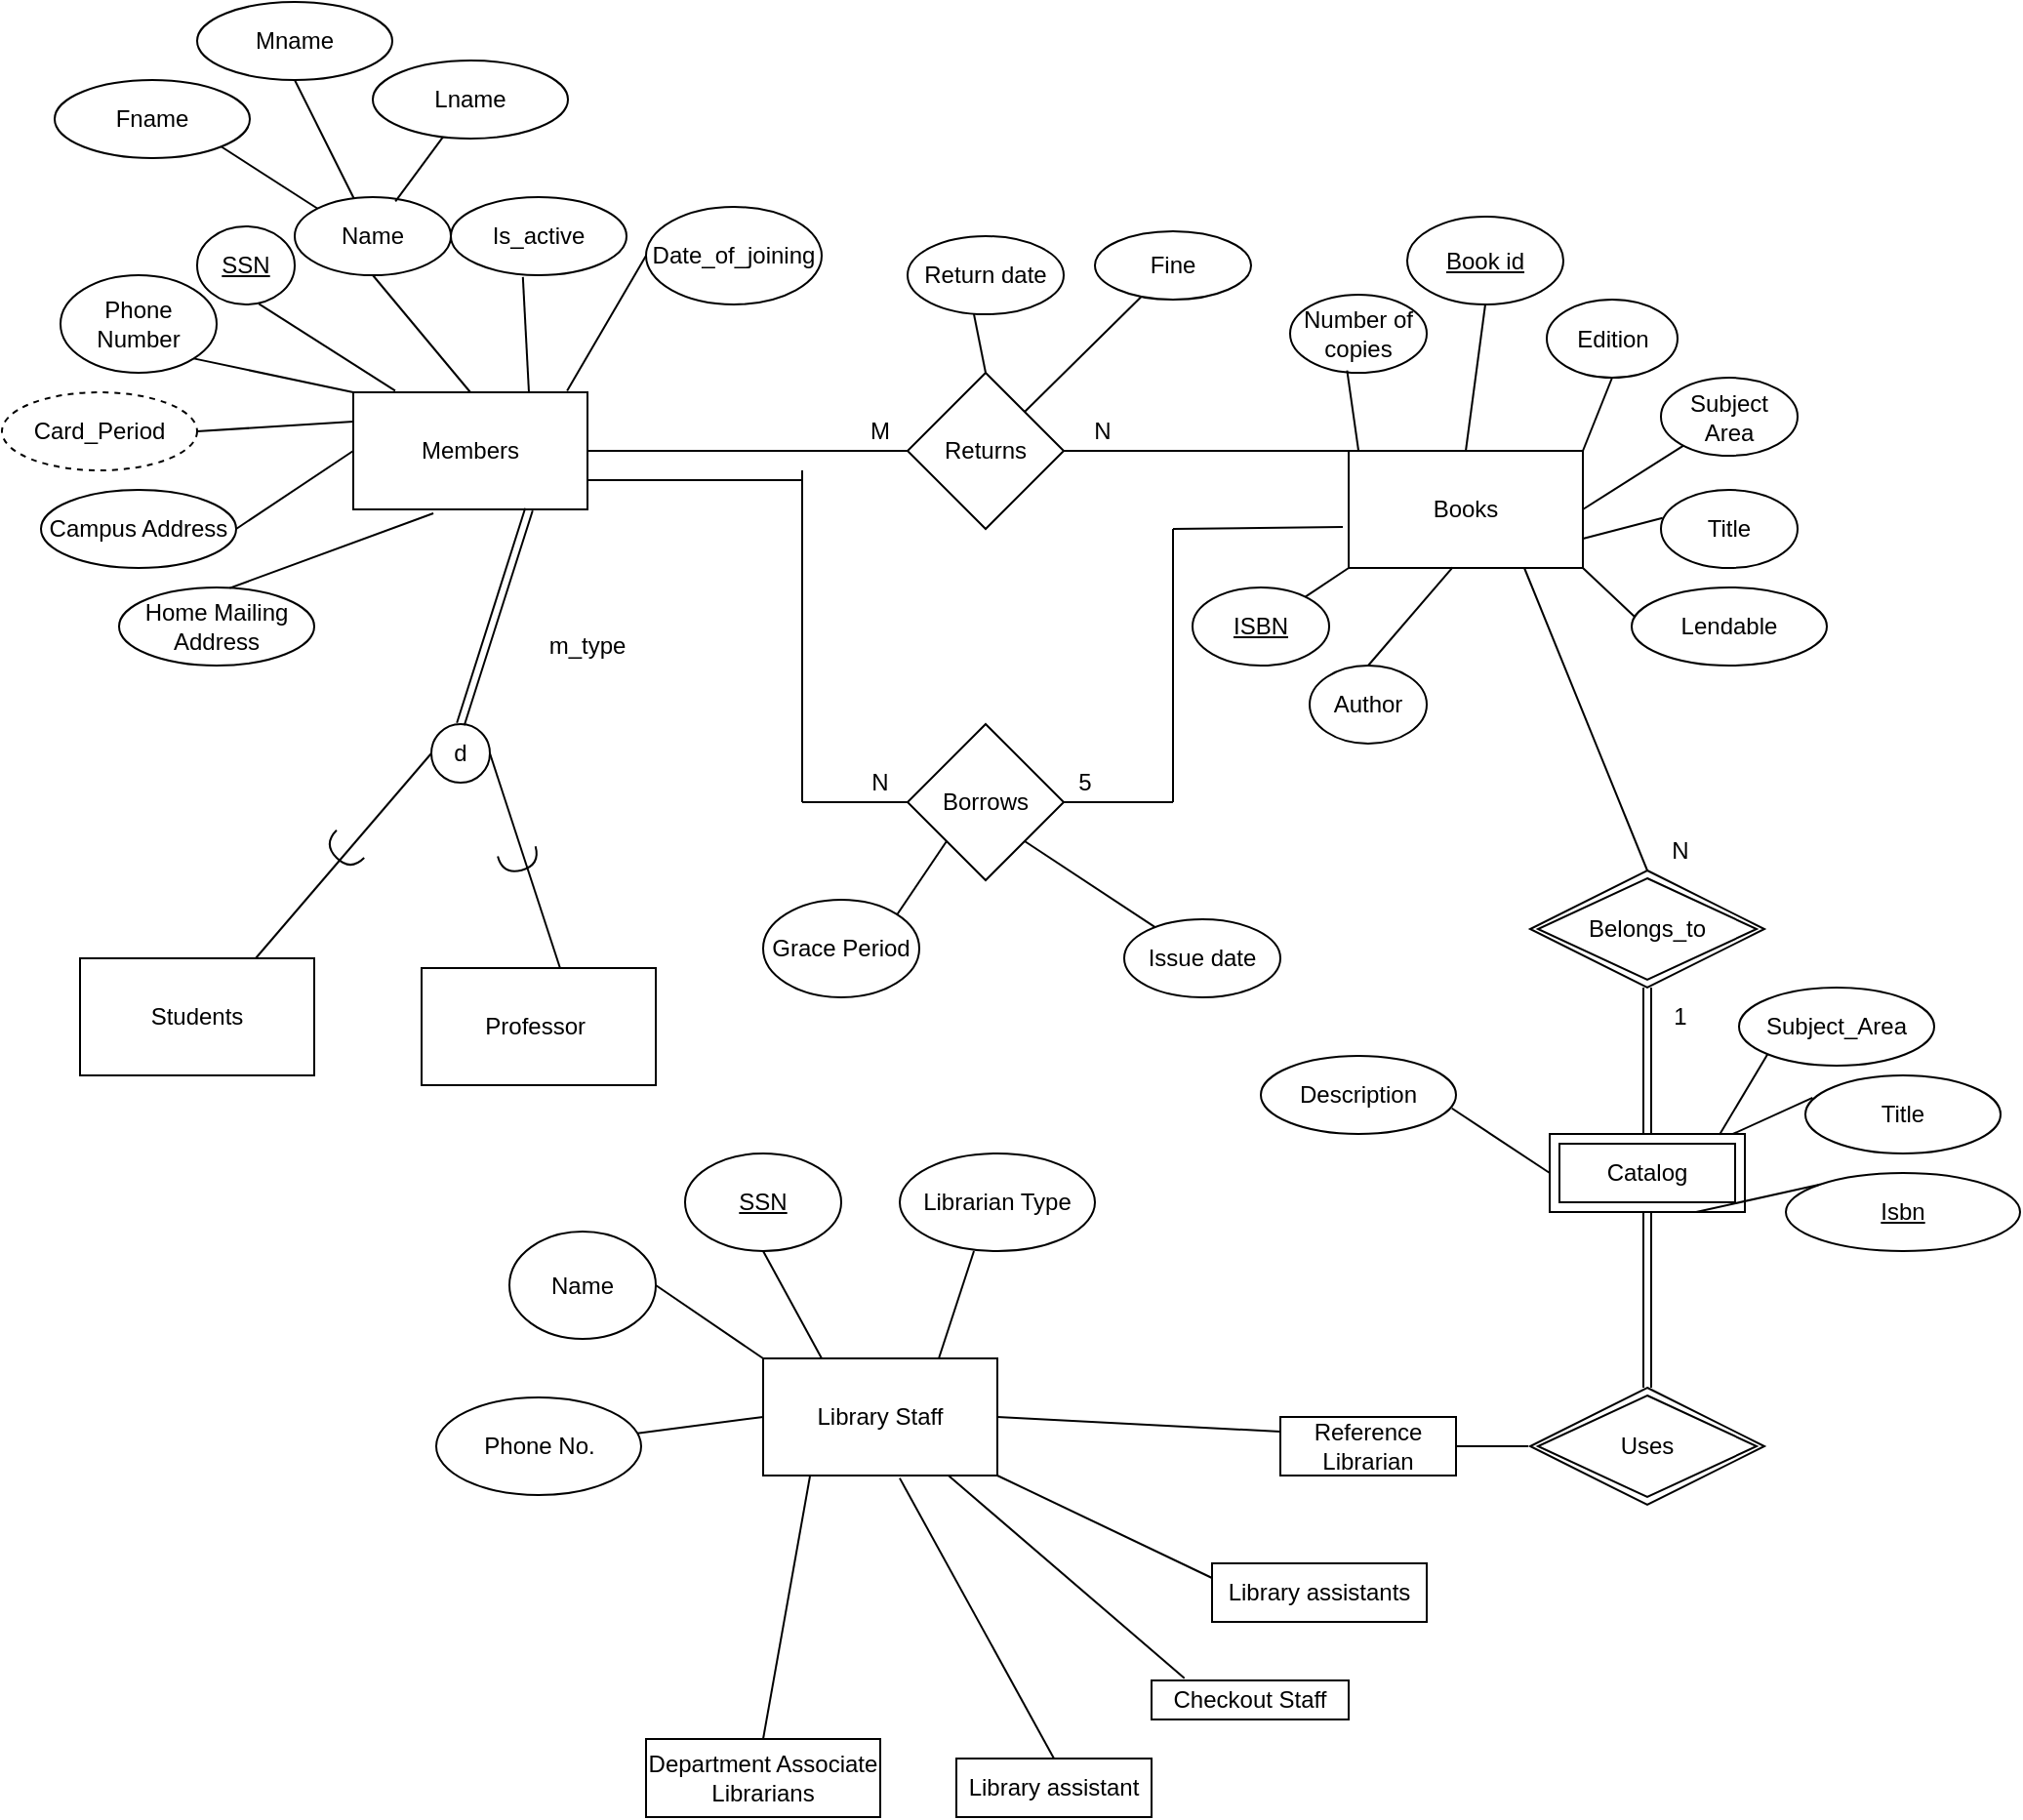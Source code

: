 <mxfile version="12.9.13" type="github">
  <diagram id="C5RBs43oDa-KdzZeNtuy" name="Page-1">
    <mxGraphModel dx="1773" dy="554" grid="1" gridSize="10" guides="1" tooltips="1" connect="1" arrows="1" fold="1" page="1" pageScale="1" pageWidth="827" pageHeight="1169" math="0" shadow="0">
      <root>
        <mxCell id="WIyWlLk6GJQsqaUBKTNV-0" />
        <mxCell id="WIyWlLk6GJQsqaUBKTNV-1" parent="WIyWlLk6GJQsqaUBKTNV-0" />
        <mxCell id="-zNxcYb2Kc3IfHL1H3X_-0" value="" style="rounded=0;whiteSpace=wrap;html=1;" parent="WIyWlLk6GJQsqaUBKTNV-1" vertex="1">
          <mxGeometry x="-310" y="360" width="120" height="60" as="geometry" />
        </mxCell>
        <mxCell id="-zNxcYb2Kc3IfHL1H3X_-1" value="Members" style="text;html=1;strokeColor=none;fillColor=none;align=center;verticalAlign=middle;whiteSpace=wrap;rounded=0;" parent="WIyWlLk6GJQsqaUBKTNV-1" vertex="1">
          <mxGeometry x="-270" y="380" width="40" height="20" as="geometry" />
        </mxCell>
        <mxCell id="-zNxcYb2Kc3IfHL1H3X_-2" value="Books" style="rounded=0;whiteSpace=wrap;html=1;" parent="WIyWlLk6GJQsqaUBKTNV-1" vertex="1">
          <mxGeometry x="200" y="390" width="120" height="60" as="geometry" />
        </mxCell>
        <mxCell id="-zNxcYb2Kc3IfHL1H3X_-4" value="" style="endArrow=none;html=1;" parent="WIyWlLk6GJQsqaUBKTNV-1" source="-zNxcYb2Kc3IfHL1H3X_-17" edge="1">
          <mxGeometry width="50" height="50" relative="1" as="geometry">
            <mxPoint x="170" y="520" as="sourcePoint" />
            <mxPoint x="200" y="450" as="targetPoint" />
          </mxGeometry>
        </mxCell>
        <mxCell id="-zNxcYb2Kc3IfHL1H3X_-5" value="Borrows" style="rhombus;whiteSpace=wrap;html=1;" parent="WIyWlLk6GJQsqaUBKTNV-1" vertex="1">
          <mxGeometry x="-26" y="530" width="80" height="80" as="geometry" />
        </mxCell>
        <mxCell id="-zNxcYb2Kc3IfHL1H3X_-6" value="SSN" style="ellipse;whiteSpace=wrap;html=1;fontStyle=4" parent="WIyWlLk6GJQsqaUBKTNV-1" vertex="1">
          <mxGeometry x="-390" y="275" width="50" height="40" as="geometry" />
        </mxCell>
        <mxCell id="-zNxcYb2Kc3IfHL1H3X_-7" value="Name" style="ellipse;whiteSpace=wrap;html=1;" parent="WIyWlLk6GJQsqaUBKTNV-1" vertex="1">
          <mxGeometry x="-340" y="260" width="80" height="40" as="geometry" />
        </mxCell>
        <mxCell id="-zNxcYb2Kc3IfHL1H3X_-8" value="Phone Number" style="ellipse;whiteSpace=wrap;html=1;" parent="WIyWlLk6GJQsqaUBKTNV-1" vertex="1">
          <mxGeometry x="-460" y="300" width="80" height="50" as="geometry" />
        </mxCell>
        <mxCell id="-zNxcYb2Kc3IfHL1H3X_-11" value="Campus Address" style="ellipse;whiteSpace=wrap;html=1;align=center;" parent="WIyWlLk6GJQsqaUBKTNV-1" vertex="1">
          <mxGeometry x="-470" y="410" width="100" height="40" as="geometry" />
        </mxCell>
        <mxCell id="-zNxcYb2Kc3IfHL1H3X_-13" value="Home Mailing Address" style="ellipse;whiteSpace=wrap;html=1;align=center;" parent="WIyWlLk6GJQsqaUBKTNV-1" vertex="1">
          <mxGeometry x="-430" y="460" width="100" height="40" as="geometry" />
        </mxCell>
        <mxCell id="-zNxcYb2Kc3IfHL1H3X_-18" value="Author" style="ellipse;whiteSpace=wrap;html=1;align=center;" parent="WIyWlLk6GJQsqaUBKTNV-1" vertex="1">
          <mxGeometry x="180" y="500" width="60" height="40" as="geometry" />
        </mxCell>
        <mxCell id="-zNxcYb2Kc3IfHL1H3X_-19" value="Title" style="ellipse;whiteSpace=wrap;html=1;align=center;" parent="WIyWlLk6GJQsqaUBKTNV-1" vertex="1">
          <mxGeometry x="360" y="410" width="70" height="40" as="geometry" />
        </mxCell>
        <mxCell id="-zNxcYb2Kc3IfHL1H3X_-20" value="Subject Area" style="ellipse;whiteSpace=wrap;html=1;align=center;" parent="WIyWlLk6GJQsqaUBKTNV-1" vertex="1">
          <mxGeometry x="360" y="352.5" width="70" height="40" as="geometry" />
        </mxCell>
        <mxCell id="-zNxcYb2Kc3IfHL1H3X_-21" value="Number of copies" style="ellipse;whiteSpace=wrap;html=1;align=center;" parent="WIyWlLk6GJQsqaUBKTNV-1" vertex="1">
          <mxGeometry x="170" y="310" width="70" height="40" as="geometry" />
        </mxCell>
        <mxCell id="VULZJJvNeyqBgSnYCeR3-1" value="" style="endArrow=none;html=1;entryX=0.444;entryY=0.994;entryDx=0;entryDy=0;entryPerimeter=0;exitX=0.5;exitY=0;exitDx=0;exitDy=0;" parent="WIyWlLk6GJQsqaUBKTNV-1" source="-zNxcYb2Kc3IfHL1H3X_-18" target="-zNxcYb2Kc3IfHL1H3X_-2" edge="1">
          <mxGeometry width="50" height="50" relative="1" as="geometry">
            <mxPoint x="230" y="510" as="sourcePoint" />
            <mxPoint x="280" y="460" as="targetPoint" />
          </mxGeometry>
        </mxCell>
        <mxCell id="VULZJJvNeyqBgSnYCeR3-3" value="" style="endArrow=none;html=1;entryX=1;entryY=0.5;entryDx=0;entryDy=0;" parent="WIyWlLk6GJQsqaUBKTNV-1" source="-zNxcYb2Kc3IfHL1H3X_-20" target="-zNxcYb2Kc3IfHL1H3X_-2" edge="1">
          <mxGeometry width="50" height="50" relative="1" as="geometry">
            <mxPoint x="20" y="550" as="sourcePoint" />
            <mxPoint x="70" y="500" as="targetPoint" />
          </mxGeometry>
        </mxCell>
        <mxCell id="VULZJJvNeyqBgSnYCeR3-4" value="" style="endArrow=none;html=1;entryX=1;entryY=0.75;entryDx=0;entryDy=0;exitX=0.012;exitY=0.36;exitDx=0;exitDy=0;exitPerimeter=0;" parent="WIyWlLk6GJQsqaUBKTNV-1" source="-zNxcYb2Kc3IfHL1H3X_-19" target="-zNxcYb2Kc3IfHL1H3X_-2" edge="1">
          <mxGeometry width="50" height="50" relative="1" as="geometry">
            <mxPoint x="290" y="510" as="sourcePoint" />
            <mxPoint x="340" y="460" as="targetPoint" />
          </mxGeometry>
        </mxCell>
        <mxCell id="-zNxcYb2Kc3IfHL1H3X_-17" value="ISBN" style="ellipse;whiteSpace=wrap;html=1;align=center;fontStyle=4;" parent="WIyWlLk6GJQsqaUBKTNV-1" vertex="1">
          <mxGeometry x="120" y="460" width="70" height="40" as="geometry" />
        </mxCell>
        <mxCell id="VULZJJvNeyqBgSnYCeR3-9" value="" style="endArrow=none;html=1;entryX=0.417;entryY=0.971;entryDx=0;entryDy=0;entryPerimeter=0;exitX=0.042;exitY=0;exitDx=0;exitDy=0;exitPerimeter=0;" parent="WIyWlLk6GJQsqaUBKTNV-1" source="-zNxcYb2Kc3IfHL1H3X_-2" target="-zNxcYb2Kc3IfHL1H3X_-21" edge="1">
          <mxGeometry width="50" height="50" relative="1" as="geometry">
            <mxPoint x="210" y="380" as="sourcePoint" />
            <mxPoint x="120" y="380" as="targetPoint" />
          </mxGeometry>
        </mxCell>
        <mxCell id="VULZJJvNeyqBgSnYCeR3-10" value="" style="endArrow=none;html=1;entryX=0.5;entryY=1;entryDx=0;entryDy=0;exitX=0.5;exitY=0;exitDx=0;exitDy=0;" parent="WIyWlLk6GJQsqaUBKTNV-1" source="-zNxcYb2Kc3IfHL1H3X_-0" target="-zNxcYb2Kc3IfHL1H3X_-7" edge="1">
          <mxGeometry width="50" height="50" relative="1" as="geometry">
            <mxPoint x="-140" y="410" as="sourcePoint" />
            <mxPoint x="-90" y="360" as="targetPoint" />
          </mxGeometry>
        </mxCell>
        <mxCell id="VULZJJvNeyqBgSnYCeR3-12" value="" style="endArrow=none;html=1;entryX=0.633;entryY=0.992;entryDx=0;entryDy=0;entryPerimeter=0;exitX=0.179;exitY=-0.014;exitDx=0;exitDy=0;exitPerimeter=0;" parent="WIyWlLk6GJQsqaUBKTNV-1" source="-zNxcYb2Kc3IfHL1H3X_-0" target="-zNxcYb2Kc3IfHL1H3X_-6" edge="1">
          <mxGeometry width="50" height="50" relative="1" as="geometry">
            <mxPoint x="-285" y="361" as="sourcePoint" />
            <mxPoint x="-190" y="370" as="targetPoint" />
          </mxGeometry>
        </mxCell>
        <mxCell id="VULZJJvNeyqBgSnYCeR3-13" value="" style="endArrow=none;html=1;exitX=1;exitY=1;exitDx=0;exitDy=0;entryX=0;entryY=0;entryDx=0;entryDy=0;" parent="WIyWlLk6GJQsqaUBKTNV-1" source="-zNxcYb2Kc3IfHL1H3X_-8" target="-zNxcYb2Kc3IfHL1H3X_-0" edge="1">
          <mxGeometry width="50" height="50" relative="1" as="geometry">
            <mxPoint x="-260" y="430" as="sourcePoint" />
            <mxPoint x="-210" y="380" as="targetPoint" />
          </mxGeometry>
        </mxCell>
        <mxCell id="VULZJJvNeyqBgSnYCeR3-14" value="" style="endArrow=none;html=1;exitX=1;exitY=0.5;exitDx=0;exitDy=0;entryX=0;entryY=0.25;entryDx=0;entryDy=0;" parent="WIyWlLk6GJQsqaUBKTNV-1" source="SgncacL-QCo5X31cBPf--1" target="-zNxcYb2Kc3IfHL1H3X_-0" edge="1">
          <mxGeometry width="50" height="50" relative="1" as="geometry">
            <mxPoint x="-380" y="380" as="sourcePoint" />
            <mxPoint x="-220" y="390" as="targetPoint" />
          </mxGeometry>
        </mxCell>
        <mxCell id="VULZJJvNeyqBgSnYCeR3-15" value="" style="endArrow=none;html=1;exitX=1;exitY=0.5;exitDx=0;exitDy=0;entryX=0;entryY=0.5;entryDx=0;entryDy=0;" parent="WIyWlLk6GJQsqaUBKTNV-1" source="-zNxcYb2Kc3IfHL1H3X_-11" target="-zNxcYb2Kc3IfHL1H3X_-0" edge="1">
          <mxGeometry width="50" height="50" relative="1" as="geometry">
            <mxPoint x="-260" y="460" as="sourcePoint" />
            <mxPoint x="-210" y="410" as="targetPoint" />
          </mxGeometry>
        </mxCell>
        <mxCell id="VULZJJvNeyqBgSnYCeR3-17" value="Is_active" style="ellipse;whiteSpace=wrap;html=1;" parent="WIyWlLk6GJQsqaUBKTNV-1" vertex="1">
          <mxGeometry x="-260" y="260" width="90" height="40" as="geometry" />
        </mxCell>
        <mxCell id="VULZJJvNeyqBgSnYCeR3-18" value="" style="endArrow=none;html=1;exitX=0.75;exitY=0;exitDx=0;exitDy=0;entryX=0.41;entryY=1.023;entryDx=0;entryDy=0;entryPerimeter=0;" parent="WIyWlLk6GJQsqaUBKTNV-1" source="-zNxcYb2Kc3IfHL1H3X_-0" target="VULZJJvNeyqBgSnYCeR3-17" edge="1">
          <mxGeometry width="50" height="50" relative="1" as="geometry">
            <mxPoint x="-50" y="420" as="sourcePoint" />
            <mxPoint y="370" as="targetPoint" />
          </mxGeometry>
        </mxCell>
        <mxCell id="VULZJJvNeyqBgSnYCeR3-19" value="Date_of_joining" style="ellipse;whiteSpace=wrap;html=1;" parent="WIyWlLk6GJQsqaUBKTNV-1" vertex="1">
          <mxGeometry x="-160" y="265" width="90" height="50" as="geometry" />
        </mxCell>
        <mxCell id="VULZJJvNeyqBgSnYCeR3-20" value="" style="endArrow=none;html=1;exitX=0.913;exitY=-0.013;exitDx=0;exitDy=0;entryX=0;entryY=0.5;entryDx=0;entryDy=0;exitPerimeter=0;" parent="WIyWlLk6GJQsqaUBKTNV-1" source="-zNxcYb2Kc3IfHL1H3X_-0" target="VULZJJvNeyqBgSnYCeR3-19" edge="1">
          <mxGeometry width="50" height="50" relative="1" as="geometry">
            <mxPoint x="-50" y="480" as="sourcePoint" />
            <mxPoint y="430" as="targetPoint" />
          </mxGeometry>
        </mxCell>
        <mxCell id="VULZJJvNeyqBgSnYCeR3-23" value="" style="endArrow=none;html=1;entryX=1;entryY=0.5;entryDx=0;entryDy=0;exitX=0.594;exitY=0.017;exitDx=0;exitDy=0;exitPerimeter=0;" parent="WIyWlLk6GJQsqaUBKTNV-1" source="VULZJJvNeyqBgSnYCeR3-24" target="VULZJJvNeyqBgSnYCeR3-27" edge="1">
          <mxGeometry width="50" height="50" relative="1" as="geometry">
            <mxPoint x="-260" y="850" as="sourcePoint" />
            <mxPoint x="-180" y="800" as="targetPoint" />
          </mxGeometry>
        </mxCell>
        <mxCell id="VULZJJvNeyqBgSnYCeR3-24" value="Professor&amp;nbsp;" style="rounded=0;whiteSpace=wrap;html=1;" parent="WIyWlLk6GJQsqaUBKTNV-1" vertex="1">
          <mxGeometry x="-275" y="655" width="120" height="60" as="geometry" />
        </mxCell>
        <mxCell id="VULZJJvNeyqBgSnYCeR3-25" value="Library Staff" style="rounded=0;whiteSpace=wrap;html=1;" parent="WIyWlLk6GJQsqaUBKTNV-1" vertex="1">
          <mxGeometry x="-100" y="855" width="120" height="60" as="geometry" />
        </mxCell>
        <mxCell id="VULZJJvNeyqBgSnYCeR3-27" value="d" style="ellipse;whiteSpace=wrap;html=1;aspect=fixed;" parent="WIyWlLk6GJQsqaUBKTNV-1" vertex="1">
          <mxGeometry x="-270" y="530" width="30" height="30" as="geometry" />
        </mxCell>
        <mxCell id="VULZJJvNeyqBgSnYCeR3-30" value="Reference&lt;br&gt;Librarian" style="rounded=0;whiteSpace=wrap;html=1;" parent="WIyWlLk6GJQsqaUBKTNV-1" vertex="1">
          <mxGeometry x="165" y="885" width="90" height="30" as="geometry" />
        </mxCell>
        <mxCell id="VULZJJvNeyqBgSnYCeR3-31" value="Checkout Staff" style="rounded=0;whiteSpace=wrap;html=1;" parent="WIyWlLk6GJQsqaUBKTNV-1" vertex="1">
          <mxGeometry x="99" y="1020" width="101" height="20" as="geometry" />
        </mxCell>
        <mxCell id="VULZJJvNeyqBgSnYCeR3-32" value="Department Associate Librarians" style="rounded=0;whiteSpace=wrap;html=1;" parent="WIyWlLk6GJQsqaUBKTNV-1" vertex="1">
          <mxGeometry x="-160" y="1050" width="120" height="40" as="geometry" />
        </mxCell>
        <mxCell id="VULZJJvNeyqBgSnYCeR3-33" value="Library assistant" style="rounded=0;whiteSpace=wrap;html=1;" parent="WIyWlLk6GJQsqaUBKTNV-1" vertex="1">
          <mxGeometry x="-1" y="1060" width="100" height="30" as="geometry" />
        </mxCell>
        <mxCell id="VULZJJvNeyqBgSnYCeR3-34" value="Library assistants" style="rounded=0;whiteSpace=wrap;html=1;" parent="WIyWlLk6GJQsqaUBKTNV-1" vertex="1">
          <mxGeometry x="130" y="960" width="110" height="30" as="geometry" />
        </mxCell>
        <mxCell id="VULZJJvNeyqBgSnYCeR3-35" value="" style="endArrow=none;html=1;entryX=0.201;entryY=0.994;entryDx=0;entryDy=0;entryPerimeter=0;exitX=0.5;exitY=0;exitDx=0;exitDy=0;" parent="WIyWlLk6GJQsqaUBKTNV-1" source="VULZJJvNeyqBgSnYCeR3-32" target="VULZJJvNeyqBgSnYCeR3-25" edge="1">
          <mxGeometry width="50" height="50" relative="1" as="geometry">
            <mxPoint x="-100" y="1010" as="sourcePoint" />
            <mxPoint x="-50" y="960" as="targetPoint" />
          </mxGeometry>
        </mxCell>
        <mxCell id="VULZJJvNeyqBgSnYCeR3-36" value="" style="endArrow=none;html=1;entryX=0.583;entryY=1.022;entryDx=0;entryDy=0;entryPerimeter=0;exitX=0.5;exitY=0;exitDx=0;exitDy=0;" parent="WIyWlLk6GJQsqaUBKTNV-1" source="VULZJJvNeyqBgSnYCeR3-33" target="VULZJJvNeyqBgSnYCeR3-25" edge="1">
          <mxGeometry width="50" height="50" relative="1" as="geometry">
            <mxPoint x="10" y="1030" as="sourcePoint" />
            <mxPoint x="60" y="980" as="targetPoint" />
          </mxGeometry>
        </mxCell>
        <mxCell id="VULZJJvNeyqBgSnYCeR3-37" value="" style="endArrow=none;html=1;exitX=0.167;exitY=-0.058;exitDx=0;exitDy=0;exitPerimeter=0;" parent="WIyWlLk6GJQsqaUBKTNV-1" source="VULZJJvNeyqBgSnYCeR3-31" target="VULZJJvNeyqBgSnYCeR3-25" edge="1">
          <mxGeometry width="50" height="50" relative="1" as="geometry">
            <mxPoint x="30" y="1000" as="sourcePoint" />
            <mxPoint x="80" y="950" as="targetPoint" />
          </mxGeometry>
        </mxCell>
        <mxCell id="VULZJJvNeyqBgSnYCeR3-38" value="" style="endArrow=none;html=1;entryX=1;entryY=1;entryDx=0;entryDy=0;exitX=0;exitY=0.25;exitDx=0;exitDy=0;" parent="WIyWlLk6GJQsqaUBKTNV-1" source="VULZJJvNeyqBgSnYCeR3-34" target="VULZJJvNeyqBgSnYCeR3-25" edge="1">
          <mxGeometry width="50" height="50" relative="1" as="geometry">
            <mxPoint x="70" y="960" as="sourcePoint" />
            <mxPoint x="120" y="910" as="targetPoint" />
          </mxGeometry>
        </mxCell>
        <mxCell id="VULZJJvNeyqBgSnYCeR3-39" value="" style="endArrow=none;html=1;exitX=1;exitY=0.5;exitDx=0;exitDy=0;entryX=0;entryY=0.25;entryDx=0;entryDy=0;" parent="WIyWlLk6GJQsqaUBKTNV-1" source="VULZJJvNeyqBgSnYCeR3-25" target="VULZJJvNeyqBgSnYCeR3-30" edge="1">
          <mxGeometry width="50" height="50" relative="1" as="geometry">
            <mxPoint x="80" y="930" as="sourcePoint" />
            <mxPoint x="130" y="880" as="targetPoint" />
          </mxGeometry>
        </mxCell>
        <mxCell id="VULZJJvNeyqBgSnYCeR3-40" value="" style="endArrow=none;html=1;entryX=0;entryY=0.5;entryDx=0;entryDy=0;" parent="WIyWlLk6GJQsqaUBKTNV-1" target="-zNxcYb2Kc3IfHL1H3X_-5" edge="1">
          <mxGeometry width="50" height="50" relative="1" as="geometry">
            <mxPoint x="-80" y="570" as="sourcePoint" />
            <mxPoint y="570" as="targetPoint" />
          </mxGeometry>
        </mxCell>
        <mxCell id="VULZJJvNeyqBgSnYCeR3-41" value="" style="endArrow=none;html=1;" parent="WIyWlLk6GJQsqaUBKTNV-1" edge="1">
          <mxGeometry width="50" height="50" relative="1" as="geometry">
            <mxPoint x="-80" y="570" as="sourcePoint" />
            <mxPoint x="-80" y="400" as="targetPoint" />
          </mxGeometry>
        </mxCell>
        <mxCell id="VULZJJvNeyqBgSnYCeR3-42" value="" style="endArrow=none;html=1;" parent="WIyWlLk6GJQsqaUBKTNV-1" edge="1">
          <mxGeometry width="50" height="50" relative="1" as="geometry">
            <mxPoint x="110" y="570" as="sourcePoint" />
            <mxPoint x="110" y="430" as="targetPoint" />
          </mxGeometry>
        </mxCell>
        <mxCell id="VULZJJvNeyqBgSnYCeR3-43" value="" style="endArrow=none;html=1;exitX=1;exitY=0.5;exitDx=0;exitDy=0;" parent="WIyWlLk6GJQsqaUBKTNV-1" source="-zNxcYb2Kc3IfHL1H3X_-5" edge="1">
          <mxGeometry width="50" height="50" relative="1" as="geometry">
            <mxPoint x="70" y="600" as="sourcePoint" />
            <mxPoint x="110" y="570" as="targetPoint" />
          </mxGeometry>
        </mxCell>
        <mxCell id="VULZJJvNeyqBgSnYCeR3-45" value="" style="endArrow=none;html=1;entryX=-0.025;entryY=0.65;entryDx=0;entryDy=0;entryPerimeter=0;" parent="WIyWlLk6GJQsqaUBKTNV-1" target="-zNxcYb2Kc3IfHL1H3X_-2" edge="1">
          <mxGeometry width="50" height="50" relative="1" as="geometry">
            <mxPoint x="110" y="430" as="sourcePoint" />
            <mxPoint x="180" y="410" as="targetPoint" />
          </mxGeometry>
        </mxCell>
        <mxCell id="VULZJJvNeyqBgSnYCeR3-46" value="" style="endArrow=none;html=1;exitX=0;exitY=1;exitDx=0;exitDy=0;entryX=0.5;entryY=1;entryDx=0;entryDy=0;" parent="WIyWlLk6GJQsqaUBKTNV-1" source="-zNxcYb2Kc3IfHL1H3X_-5" target="VULZJJvNeyqBgSnYCeR3-47" edge="1">
          <mxGeometry width="50" height="50" relative="1" as="geometry">
            <mxPoint x="40" y="530" as="sourcePoint" />
            <mxPoint x="40" y="490" as="targetPoint" />
          </mxGeometry>
        </mxCell>
        <mxCell id="VULZJJvNeyqBgSnYCeR3-47" value="Grace Period" style="ellipse;whiteSpace=wrap;html=1;" parent="WIyWlLk6GJQsqaUBKTNV-1" vertex="1">
          <mxGeometry x="-100" y="620" width="80" height="50" as="geometry" />
        </mxCell>
        <mxCell id="VULZJJvNeyqBgSnYCeR3-52" value="" style="endArrow=none;html=1;entryX=0.342;entryY=1.033;entryDx=0;entryDy=0;entryPerimeter=0;exitX=0.567;exitY=0.008;exitDx=0;exitDy=0;exitPerimeter=0;" parent="WIyWlLk6GJQsqaUBKTNV-1" source="-zNxcYb2Kc3IfHL1H3X_-13" target="-zNxcYb2Kc3IfHL1H3X_-0" edge="1">
          <mxGeometry width="50" height="50" relative="1" as="geometry">
            <mxPoint x="-292" y="496" as="sourcePoint" />
            <mxPoint x="-250" y="440" as="targetPoint" />
            <Array as="points" />
          </mxGeometry>
        </mxCell>
        <mxCell id="VULZJJvNeyqBgSnYCeR3-53" value="" style="endArrow=none;html=1;exitX=1;exitY=0.75;exitDx=0;exitDy=0;" parent="WIyWlLk6GJQsqaUBKTNV-1" source="-zNxcYb2Kc3IfHL1H3X_-0" edge="1">
          <mxGeometry width="50" height="50" relative="1" as="geometry">
            <mxPoint x="-150" y="490" as="sourcePoint" />
            <mxPoint x="-80" y="405" as="targetPoint" />
          </mxGeometry>
        </mxCell>
        <mxCell id="VULZJJvNeyqBgSnYCeR3-54" value="Issue date" style="ellipse;whiteSpace=wrap;html=1;" parent="WIyWlLk6GJQsqaUBKTNV-1" vertex="1">
          <mxGeometry x="85" y="630" width="80" height="40" as="geometry" />
        </mxCell>
        <mxCell id="VULZJJvNeyqBgSnYCeR3-55" value="" style="endArrow=none;html=1;entryX=1;entryY=1;entryDx=0;entryDy=0;" parent="WIyWlLk6GJQsqaUBKTNV-1" source="VULZJJvNeyqBgSnYCeR3-54" target="-zNxcYb2Kc3IfHL1H3X_-5" edge="1">
          <mxGeometry width="50" height="50" relative="1" as="geometry">
            <mxPoint x="60" y="620" as="sourcePoint" />
            <mxPoint x="110" y="570" as="targetPoint" />
          </mxGeometry>
        </mxCell>
        <mxCell id="VULZJJvNeyqBgSnYCeR3-56" value="Returns" style="rhombus;whiteSpace=wrap;html=1;" parent="WIyWlLk6GJQsqaUBKTNV-1" vertex="1">
          <mxGeometry x="-26" y="350" width="80" height="80" as="geometry" />
        </mxCell>
        <mxCell id="VULZJJvNeyqBgSnYCeR3-57" value="" style="endArrow=none;html=1;exitX=1;exitY=0.5;exitDx=0;exitDy=0;entryX=0;entryY=0.5;entryDx=0;entryDy=0;" parent="WIyWlLk6GJQsqaUBKTNV-1" source="-zNxcYb2Kc3IfHL1H3X_-0" target="VULZJJvNeyqBgSnYCeR3-56" edge="1">
          <mxGeometry width="50" height="50" relative="1" as="geometry">
            <mxPoint x="-90" y="410" as="sourcePoint" />
            <mxPoint x="-40" y="360" as="targetPoint" />
          </mxGeometry>
        </mxCell>
        <mxCell id="VULZJJvNeyqBgSnYCeR3-58" value="" style="endArrow=none;html=1;exitX=1;exitY=0.5;exitDx=0;exitDy=0;entryX=0;entryY=0;entryDx=0;entryDy=0;" parent="WIyWlLk6GJQsqaUBKTNV-1" source="VULZJJvNeyqBgSnYCeR3-56" target="-zNxcYb2Kc3IfHL1H3X_-2" edge="1">
          <mxGeometry width="50" height="50" relative="1" as="geometry">
            <mxPoint x="110" y="430" as="sourcePoint" />
            <mxPoint x="160" y="380" as="targetPoint" />
          </mxGeometry>
        </mxCell>
        <mxCell id="VULZJJvNeyqBgSnYCeR3-59" value="Return date" style="ellipse;whiteSpace=wrap;html=1;" parent="WIyWlLk6GJQsqaUBKTNV-1" vertex="1">
          <mxGeometry x="-26" y="280" width="80" height="40" as="geometry" />
        </mxCell>
        <mxCell id="VULZJJvNeyqBgSnYCeR3-60" value="" style="endArrow=none;html=1;entryX=0.425;entryY=1;entryDx=0;entryDy=0;entryPerimeter=0;exitX=0.5;exitY=0;exitDx=0;exitDy=0;" parent="WIyWlLk6GJQsqaUBKTNV-1" source="VULZJJvNeyqBgSnYCeR3-56" target="VULZJJvNeyqBgSnYCeR3-59" edge="1">
          <mxGeometry width="50" height="50" relative="1" as="geometry">
            <mxPoint x="20" y="380" as="sourcePoint" />
            <mxPoint x="70" y="330" as="targetPoint" />
          </mxGeometry>
        </mxCell>
        <mxCell id="VULZJJvNeyqBgSnYCeR3-61" value="" style="endArrow=none;html=1;exitX=1;exitY=0;exitDx=0;exitDy=0;" parent="WIyWlLk6GJQsqaUBKTNV-1" source="VULZJJvNeyqBgSnYCeR3-56" target="VULZJJvNeyqBgSnYCeR3-62" edge="1">
          <mxGeometry width="50" height="50" relative="1" as="geometry">
            <mxPoint x="70" y="370" as="sourcePoint" />
            <mxPoint x="90" y="310" as="targetPoint" />
          </mxGeometry>
        </mxCell>
        <mxCell id="VULZJJvNeyqBgSnYCeR3-62" value="Fine" style="ellipse;whiteSpace=wrap;html=1;" parent="WIyWlLk6GJQsqaUBKTNV-1" vertex="1">
          <mxGeometry x="70" y="277.5" width="80" height="35" as="geometry" />
        </mxCell>
        <mxCell id="VULZJJvNeyqBgSnYCeR3-68" value="Students" style="rounded=0;whiteSpace=wrap;html=1;" parent="WIyWlLk6GJQsqaUBKTNV-1" vertex="1">
          <mxGeometry x="-450" y="650" width="120" height="60" as="geometry" />
        </mxCell>
        <mxCell id="VULZJJvNeyqBgSnYCeR3-69" value="" style="endArrow=none;html=1;entryX=0;entryY=0.5;entryDx=0;entryDy=0;exitX=0.75;exitY=0;exitDx=0;exitDy=0;" parent="WIyWlLk6GJQsqaUBKTNV-1" source="VULZJJvNeyqBgSnYCeR3-68" target="VULZJJvNeyqBgSnYCeR3-27" edge="1">
          <mxGeometry width="50" height="50" relative="1" as="geometry">
            <mxPoint x="-310" y="760" as="sourcePoint" />
            <mxPoint x="-260" y="710" as="targetPoint" />
          </mxGeometry>
        </mxCell>
        <mxCell id="VULZJJvNeyqBgSnYCeR3-70" value="Edition" style="ellipse;whiteSpace=wrap;html=1;" parent="WIyWlLk6GJQsqaUBKTNV-1" vertex="1">
          <mxGeometry x="301.5" y="312.5" width="67" height="40" as="geometry" />
        </mxCell>
        <mxCell id="VULZJJvNeyqBgSnYCeR3-71" value="" style="endArrow=none;html=1;exitX=1;exitY=0;exitDx=0;exitDy=0;entryX=0.5;entryY=1;entryDx=0;entryDy=0;" parent="WIyWlLk6GJQsqaUBKTNV-1" source="-zNxcYb2Kc3IfHL1H3X_-2" target="VULZJJvNeyqBgSnYCeR3-70" edge="1">
          <mxGeometry width="50" height="50" relative="1" as="geometry">
            <mxPoint x="320" y="420" as="sourcePoint" />
            <mxPoint x="370" y="370" as="targetPoint" />
          </mxGeometry>
        </mxCell>
        <mxCell id="SgncacL-QCo5X31cBPf--0" value="" style="shape=link;html=1;entryX=0.75;entryY=1;entryDx=0;entryDy=0;exitX=0.5;exitY=0;exitDx=0;exitDy=0;" parent="WIyWlLk6GJQsqaUBKTNV-1" source="VULZJJvNeyqBgSnYCeR3-27" target="-zNxcYb2Kc3IfHL1H3X_-0" edge="1">
          <mxGeometry width="50" height="50" relative="1" as="geometry">
            <mxPoint x="-230" y="640" as="sourcePoint" />
            <mxPoint x="-180" y="590" as="targetPoint" />
          </mxGeometry>
        </mxCell>
        <mxCell id="SgncacL-QCo5X31cBPf--1" value="Card_Period" style="ellipse;whiteSpace=wrap;html=1;align=center;dashed=1;" parent="WIyWlLk6GJQsqaUBKTNV-1" vertex="1">
          <mxGeometry x="-490" y="360" width="100" height="40" as="geometry" />
        </mxCell>
        <mxCell id="SgncacL-QCo5X31cBPf--2" value="m_type" style="text;html=1;strokeColor=none;fillColor=none;align=center;verticalAlign=middle;whiteSpace=wrap;rounded=0;" parent="WIyWlLk6GJQsqaUBKTNV-1" vertex="1">
          <mxGeometry x="-210" y="480" width="40" height="20" as="geometry" />
        </mxCell>
        <mxCell id="SgncacL-QCo5X31cBPf--3" value="Lendable" style="ellipse;whiteSpace=wrap;html=1;align=center;" parent="WIyWlLk6GJQsqaUBKTNV-1" vertex="1">
          <mxGeometry x="345" y="460" width="100" height="40" as="geometry" />
        </mxCell>
        <mxCell id="SgncacL-QCo5X31cBPf--4" value="" style="endArrow=none;html=1;entryX=1;entryY=1;entryDx=0;entryDy=0;exitX=0.018;exitY=0.38;exitDx=0;exitDy=0;exitPerimeter=0;" parent="WIyWlLk6GJQsqaUBKTNV-1" source="SgncacL-QCo5X31cBPf--3" target="-zNxcYb2Kc3IfHL1H3X_-2" edge="1">
          <mxGeometry width="50" height="50" relative="1" as="geometry">
            <mxPoint x="-70" y="520" as="sourcePoint" />
            <mxPoint x="-20" y="470" as="targetPoint" />
          </mxGeometry>
        </mxCell>
        <mxCell id="SgncacL-QCo5X31cBPf--5" value="N" style="text;html=1;strokeColor=none;fillColor=none;align=center;verticalAlign=middle;whiteSpace=wrap;rounded=0;" parent="WIyWlLk6GJQsqaUBKTNV-1" vertex="1">
          <mxGeometry x="-60" y="550" width="40" height="20" as="geometry" />
        </mxCell>
        <mxCell id="SgncacL-QCo5X31cBPf--6" value="5" style="text;html=1;strokeColor=none;fillColor=none;align=center;verticalAlign=middle;whiteSpace=wrap;rounded=0;" parent="WIyWlLk6GJQsqaUBKTNV-1" vertex="1">
          <mxGeometry x="45" y="550" width="40" height="20" as="geometry" />
        </mxCell>
        <mxCell id="SgncacL-QCo5X31cBPf--8" value="Fname" style="ellipse;whiteSpace=wrap;html=1;align=center;" parent="WIyWlLk6GJQsqaUBKTNV-1" vertex="1">
          <mxGeometry x="-463" y="200" width="100" height="40" as="geometry" />
        </mxCell>
        <mxCell id="SgncacL-QCo5X31cBPf--9" value="Mname" style="ellipse;whiteSpace=wrap;html=1;align=center;" parent="WIyWlLk6GJQsqaUBKTNV-1" vertex="1">
          <mxGeometry x="-390" y="160" width="100" height="40" as="geometry" />
        </mxCell>
        <mxCell id="SgncacL-QCo5X31cBPf--10" value="Lname" style="ellipse;whiteSpace=wrap;html=1;align=center;" parent="WIyWlLk6GJQsqaUBKTNV-1" vertex="1">
          <mxGeometry x="-300" y="190" width="100" height="40" as="geometry" />
        </mxCell>
        <mxCell id="SgncacL-QCo5X31cBPf--11" value="" style="endArrow=none;html=1;entryX=1;entryY=1;entryDx=0;entryDy=0;exitX=0;exitY=0;exitDx=0;exitDy=0;" parent="WIyWlLk6GJQsqaUBKTNV-1" source="-zNxcYb2Kc3IfHL1H3X_-7" target="SgncacL-QCo5X31cBPf--8" edge="1">
          <mxGeometry width="50" height="50" relative="1" as="geometry">
            <mxPoint x="-120" y="280" as="sourcePoint" />
            <mxPoint x="-70" y="230" as="targetPoint" />
          </mxGeometry>
        </mxCell>
        <mxCell id="SgncacL-QCo5X31cBPf--12" value="" style="endArrow=none;html=1;entryX=0.5;entryY=1;entryDx=0;entryDy=0;" parent="WIyWlLk6GJQsqaUBKTNV-1" source="-zNxcYb2Kc3IfHL1H3X_-7" target="SgncacL-QCo5X31cBPf--9" edge="1">
          <mxGeometry width="50" height="50" relative="1" as="geometry">
            <mxPoint x="-310" y="259" as="sourcePoint" />
            <mxPoint x="-70" y="230" as="targetPoint" />
          </mxGeometry>
        </mxCell>
        <mxCell id="SgncacL-QCo5X31cBPf--13" value="" style="endArrow=none;html=1;exitX=0.645;exitY=0.055;exitDx=0;exitDy=0;exitPerimeter=0;" parent="WIyWlLk6GJQsqaUBKTNV-1" source="-zNxcYb2Kc3IfHL1H3X_-7" target="SgncacL-QCo5X31cBPf--10" edge="1">
          <mxGeometry width="50" height="50" relative="1" as="geometry">
            <mxPoint x="-120" y="280" as="sourcePoint" />
            <mxPoint x="-70" y="230" as="targetPoint" />
          </mxGeometry>
        </mxCell>
        <mxCell id="SgncacL-QCo5X31cBPf--24" value="Catalog" style="shape=ext;margin=3;double=1;whiteSpace=wrap;html=1;align=center;" parent="WIyWlLk6GJQsqaUBKTNV-1" vertex="1">
          <mxGeometry x="303" y="740" width="100" height="40" as="geometry" />
        </mxCell>
        <mxCell id="SgncacL-QCo5X31cBPf--34" value="Belongs_to" style="shape=rhombus;double=1;perimeter=rhombusPerimeter;whiteSpace=wrap;html=1;align=center;" parent="WIyWlLk6GJQsqaUBKTNV-1" vertex="1">
          <mxGeometry x="293" y="605" width="120" height="60" as="geometry" />
        </mxCell>
        <mxCell id="SgncacL-QCo5X31cBPf--35" value="" style="endArrow=none;html=1;entryX=0.75;entryY=1;entryDx=0;entryDy=0;exitX=0.5;exitY=0;exitDx=0;exitDy=0;" parent="WIyWlLk6GJQsqaUBKTNV-1" source="SgncacL-QCo5X31cBPf--34" target="-zNxcYb2Kc3IfHL1H3X_-2" edge="1">
          <mxGeometry width="50" height="50" relative="1" as="geometry">
            <mxPoint x="190" y="610" as="sourcePoint" />
            <mxPoint x="240" y="560" as="targetPoint" />
          </mxGeometry>
        </mxCell>
        <mxCell id="SgncacL-QCo5X31cBPf--39" value="Title" style="ellipse;whiteSpace=wrap;html=1;align=center;" parent="WIyWlLk6GJQsqaUBKTNV-1" vertex="1">
          <mxGeometry x="434" y="710" width="100" height="40" as="geometry" />
        </mxCell>
        <mxCell id="SgncacL-QCo5X31cBPf--40" value="Subject_Area" style="ellipse;whiteSpace=wrap;html=1;align=center;" parent="WIyWlLk6GJQsqaUBKTNV-1" vertex="1">
          <mxGeometry x="400" y="665" width="100" height="40" as="geometry" />
        </mxCell>
        <mxCell id="SgncacL-QCo5X31cBPf--41" value="Description" style="ellipse;whiteSpace=wrap;html=1;align=center;" parent="WIyWlLk6GJQsqaUBKTNV-1" vertex="1">
          <mxGeometry x="155" y="700" width="100" height="40" as="geometry" />
        </mxCell>
        <mxCell id="SgncacL-QCo5X31cBPf--42" value="" style="endArrow=none;html=1;entryX=0.979;entryY=0.672;entryDx=0;entryDy=0;exitX=0;exitY=0.5;exitDx=0;exitDy=0;entryPerimeter=0;" parent="WIyWlLk6GJQsqaUBKTNV-1" source="SgncacL-QCo5X31cBPf--24" target="SgncacL-QCo5X31cBPf--41" edge="1">
          <mxGeometry width="50" height="50" relative="1" as="geometry">
            <mxPoint x="185" y="820" as="sourcePoint" />
            <mxPoint x="235" y="770" as="targetPoint" />
          </mxGeometry>
        </mxCell>
        <mxCell id="SgncacL-QCo5X31cBPf--43" value="" style="endArrow=none;html=1;entryX=0;entryY=1;entryDx=0;entryDy=0;exitX=0.87;exitY=0.01;exitDx=0;exitDy=0;exitPerimeter=0;" parent="WIyWlLk6GJQsqaUBKTNV-1" source="SgncacL-QCo5X31cBPf--24" target="SgncacL-QCo5X31cBPf--40" edge="1">
          <mxGeometry width="50" height="50" relative="1" as="geometry">
            <mxPoint x="380" y="820" as="sourcePoint" />
            <mxPoint x="430" y="770" as="targetPoint" />
          </mxGeometry>
        </mxCell>
        <mxCell id="SgncacL-QCo5X31cBPf--45" value="" style="endArrow=none;html=1;entryX=0.037;entryY=0.285;entryDx=0;entryDy=0;entryPerimeter=0;" parent="WIyWlLk6GJQsqaUBKTNV-1" source="SgncacL-QCo5X31cBPf--24" target="SgncacL-QCo5X31cBPf--39" edge="1">
          <mxGeometry width="50" height="50" relative="1" as="geometry">
            <mxPoint x="385" y="850" as="sourcePoint" />
            <mxPoint x="435" y="800" as="targetPoint" />
          </mxGeometry>
        </mxCell>
        <mxCell id="SgncacL-QCo5X31cBPf--47" value="" style="endArrow=none;html=1;exitX=1;exitY=0.5;exitDx=0;exitDy=0;entryX=0;entryY=0.5;entryDx=0;entryDy=0;" parent="WIyWlLk6GJQsqaUBKTNV-1" source="VULZJJvNeyqBgSnYCeR3-30" edge="1">
          <mxGeometry width="50" height="50" relative="1" as="geometry">
            <mxPoint x="250" y="930" as="sourcePoint" />
            <mxPoint x="292" y="900" as="targetPoint" />
          </mxGeometry>
        </mxCell>
        <mxCell id="SgncacL-QCo5X31cBPf--48" value="Uses" style="shape=rhombus;double=1;perimeter=rhombusPerimeter;whiteSpace=wrap;html=1;align=center;" parent="WIyWlLk6GJQsqaUBKTNV-1" vertex="1">
          <mxGeometry x="293" y="870" width="120" height="60" as="geometry" />
        </mxCell>
        <mxCell id="SgncacL-QCo5X31cBPf--49" value="" style="shape=link;html=1;entryX=0.5;entryY=1;entryDx=0;entryDy=0;exitX=0.5;exitY=0;exitDx=0;exitDy=0;" parent="WIyWlLk6GJQsqaUBKTNV-1" source="SgncacL-QCo5X31cBPf--24" target="SgncacL-QCo5X31cBPf--34" edge="1">
          <mxGeometry width="50" height="50" relative="1" as="geometry">
            <mxPoint x="110" y="820" as="sourcePoint" />
            <mxPoint x="160" y="770" as="targetPoint" />
          </mxGeometry>
        </mxCell>
        <mxCell id="SgncacL-QCo5X31cBPf--50" value="" style="shape=link;html=1;entryX=0.5;entryY=1;entryDx=0;entryDy=0;exitX=0.5;exitY=0;exitDx=0;exitDy=0;" parent="WIyWlLk6GJQsqaUBKTNV-1" source="SgncacL-QCo5X31cBPf--48" target="SgncacL-QCo5X31cBPf--24" edge="1">
          <mxGeometry width="50" height="50" relative="1" as="geometry">
            <mxPoint x="110" y="820" as="sourcePoint" />
            <mxPoint x="160" y="770" as="targetPoint" />
          </mxGeometry>
        </mxCell>
        <mxCell id="SgncacL-QCo5X31cBPf--52" value="M" style="text;html=1;strokeColor=none;fillColor=none;align=center;verticalAlign=middle;whiteSpace=wrap;rounded=0;" parent="WIyWlLk6GJQsqaUBKTNV-1" vertex="1">
          <mxGeometry x="-60" y="370" width="40" height="20" as="geometry" />
        </mxCell>
        <mxCell id="SgncacL-QCo5X31cBPf--53" value="N" style="text;html=1;strokeColor=none;fillColor=none;align=center;verticalAlign=middle;whiteSpace=wrap;rounded=0;" parent="WIyWlLk6GJQsqaUBKTNV-1" vertex="1">
          <mxGeometry x="54" y="370" width="40" height="20" as="geometry" />
        </mxCell>
        <mxCell id="SgncacL-QCo5X31cBPf--54" value="N" style="text;html=1;strokeColor=none;fillColor=none;align=center;verticalAlign=middle;whiteSpace=wrap;rounded=0;" parent="WIyWlLk6GJQsqaUBKTNV-1" vertex="1">
          <mxGeometry x="350" y="585" width="40" height="20" as="geometry" />
        </mxCell>
        <mxCell id="SgncacL-QCo5X31cBPf--55" value="1" style="text;html=1;strokeColor=none;fillColor=none;align=center;verticalAlign=middle;whiteSpace=wrap;rounded=0;" parent="WIyWlLk6GJQsqaUBKTNV-1" vertex="1">
          <mxGeometry x="350" y="670" width="40" height="20" as="geometry" />
        </mxCell>
        <mxCell id="3tGiIlCc-xHggfqKyzkz-0" value="" style="endArrow=none;html=1;exitX=0.5;exitY=0;exitDx=0;exitDy=0;entryX=0.5;entryY=1;entryDx=0;entryDy=0;" edge="1" parent="WIyWlLk6GJQsqaUBKTNV-1" source="-zNxcYb2Kc3IfHL1H3X_-2" target="3tGiIlCc-xHggfqKyzkz-1">
          <mxGeometry width="50" height="50" relative="1" as="geometry">
            <mxPoint x="250" y="380" as="sourcePoint" />
            <mxPoint x="270" y="310" as="targetPoint" />
          </mxGeometry>
        </mxCell>
        <mxCell id="3tGiIlCc-xHggfqKyzkz-1" value="&lt;u&gt;Book id&lt;/u&gt;" style="ellipse;whiteSpace=wrap;html=1;" vertex="1" parent="WIyWlLk6GJQsqaUBKTNV-1">
          <mxGeometry x="230" y="270" width="80" height="45" as="geometry" />
        </mxCell>
        <mxCell id="3tGiIlCc-xHggfqKyzkz-4" value="&lt;u&gt;Isbn&lt;/u&gt;" style="ellipse;whiteSpace=wrap;html=1;" vertex="1" parent="WIyWlLk6GJQsqaUBKTNV-1">
          <mxGeometry x="424" y="760" width="120" height="40" as="geometry" />
        </mxCell>
        <mxCell id="3tGiIlCc-xHggfqKyzkz-5" value="" style="endArrow=none;html=1;entryX=0.75;entryY=1;entryDx=0;entryDy=0;exitX=0;exitY=0;exitDx=0;exitDy=0;" edge="1" parent="WIyWlLk6GJQsqaUBKTNV-1" source="3tGiIlCc-xHggfqKyzkz-4" target="SgncacL-QCo5X31cBPf--24">
          <mxGeometry width="50" height="50" relative="1" as="geometry">
            <mxPoint x="370" y="840" as="sourcePoint" />
            <mxPoint x="420" y="790" as="targetPoint" />
          </mxGeometry>
        </mxCell>
        <mxCell id="3tGiIlCc-xHggfqKyzkz-18" value="&lt;u&gt;SSN&lt;/u&gt;" style="ellipse;whiteSpace=wrap;html=1;" vertex="1" parent="WIyWlLk6GJQsqaUBKTNV-1">
          <mxGeometry x="-140" y="750" width="80" height="50" as="geometry" />
        </mxCell>
        <mxCell id="3tGiIlCc-xHggfqKyzkz-19" value="Librarian Type" style="ellipse;whiteSpace=wrap;html=1;" vertex="1" parent="WIyWlLk6GJQsqaUBKTNV-1">
          <mxGeometry x="-30" y="750" width="100" height="50" as="geometry" />
        </mxCell>
        <mxCell id="3tGiIlCc-xHggfqKyzkz-20" value="Phone No." style="ellipse;whiteSpace=wrap;html=1;" vertex="1" parent="WIyWlLk6GJQsqaUBKTNV-1">
          <mxGeometry x="-267.5" y="875" width="105" height="50" as="geometry" />
        </mxCell>
        <mxCell id="3tGiIlCc-xHggfqKyzkz-21" value="" style="endArrow=none;html=1;entryX=0.38;entryY=1;entryDx=0;entryDy=0;entryPerimeter=0;exitX=0.75;exitY=0;exitDx=0;exitDy=0;" edge="1" parent="WIyWlLk6GJQsqaUBKTNV-1" source="VULZJJvNeyqBgSnYCeR3-25" target="3tGiIlCc-xHggfqKyzkz-19">
          <mxGeometry width="50" height="50" relative="1" as="geometry">
            <mxPoint x="-10" y="850" as="sourcePoint" />
            <mxPoint x="30" y="810" as="targetPoint" />
          </mxGeometry>
        </mxCell>
        <mxCell id="3tGiIlCc-xHggfqKyzkz-22" value="" style="endArrow=none;html=1;entryX=0.5;entryY=1;entryDx=0;entryDy=0;exitX=0.25;exitY=0;exitDx=0;exitDy=0;" edge="1" parent="WIyWlLk6GJQsqaUBKTNV-1" source="VULZJJvNeyqBgSnYCeR3-25" target="3tGiIlCc-xHggfqKyzkz-18">
          <mxGeometry width="50" height="50" relative="1" as="geometry">
            <mxPoint x="-100" y="850" as="sourcePoint" />
            <mxPoint x="-50" y="800" as="targetPoint" />
          </mxGeometry>
        </mxCell>
        <mxCell id="3tGiIlCc-xHggfqKyzkz-23" value="" style="endArrow=none;html=1;exitX=0;exitY=0.5;exitDx=0;exitDy=0;" edge="1" parent="WIyWlLk6GJQsqaUBKTNV-1" source="VULZJJvNeyqBgSnYCeR3-25" target="3tGiIlCc-xHggfqKyzkz-20">
          <mxGeometry width="50" height="50" relative="1" as="geometry">
            <mxPoint x="-170" y="900" as="sourcePoint" />
            <mxPoint x="-120" y="850" as="targetPoint" />
          </mxGeometry>
        </mxCell>
        <mxCell id="3tGiIlCc-xHggfqKyzkz-24" value="" style="endArrow=none;html=1;exitX=0;exitY=0;exitDx=0;exitDy=0;entryX=1;entryY=0.5;entryDx=0;entryDy=0;" edge="1" parent="WIyWlLk6GJQsqaUBKTNV-1" source="VULZJJvNeyqBgSnYCeR3-25" target="3tGiIlCc-xHggfqKyzkz-25">
          <mxGeometry width="50" height="50" relative="1" as="geometry">
            <mxPoint x="-160" y="870" as="sourcePoint" />
            <mxPoint x="-160" y="830" as="targetPoint" />
          </mxGeometry>
        </mxCell>
        <mxCell id="3tGiIlCc-xHggfqKyzkz-25" value="Name" style="ellipse;whiteSpace=wrap;html=1;" vertex="1" parent="WIyWlLk6GJQsqaUBKTNV-1">
          <mxGeometry x="-230" y="790" width="75" height="55" as="geometry" />
        </mxCell>
        <mxCell id="3tGiIlCc-xHggfqKyzkz-26" value="" style="shape=requiredInterface;html=1;verticalLabelPosition=bottom;direction=south;rotation=45;" vertex="1" parent="WIyWlLk6GJQsqaUBKTNV-1">
          <mxGeometry x="-325" y="590" width="20" height="10" as="geometry" />
        </mxCell>
        <mxCell id="3tGiIlCc-xHggfqKyzkz-31" value="" style="shape=requiredInterface;html=1;verticalLabelPosition=bottom;rotation=75;" vertex="1" parent="WIyWlLk6GJQsqaUBKTNV-1">
          <mxGeometry x="-230" y="590" width="10" height="20" as="geometry" />
        </mxCell>
      </root>
    </mxGraphModel>
  </diagram>
</mxfile>
